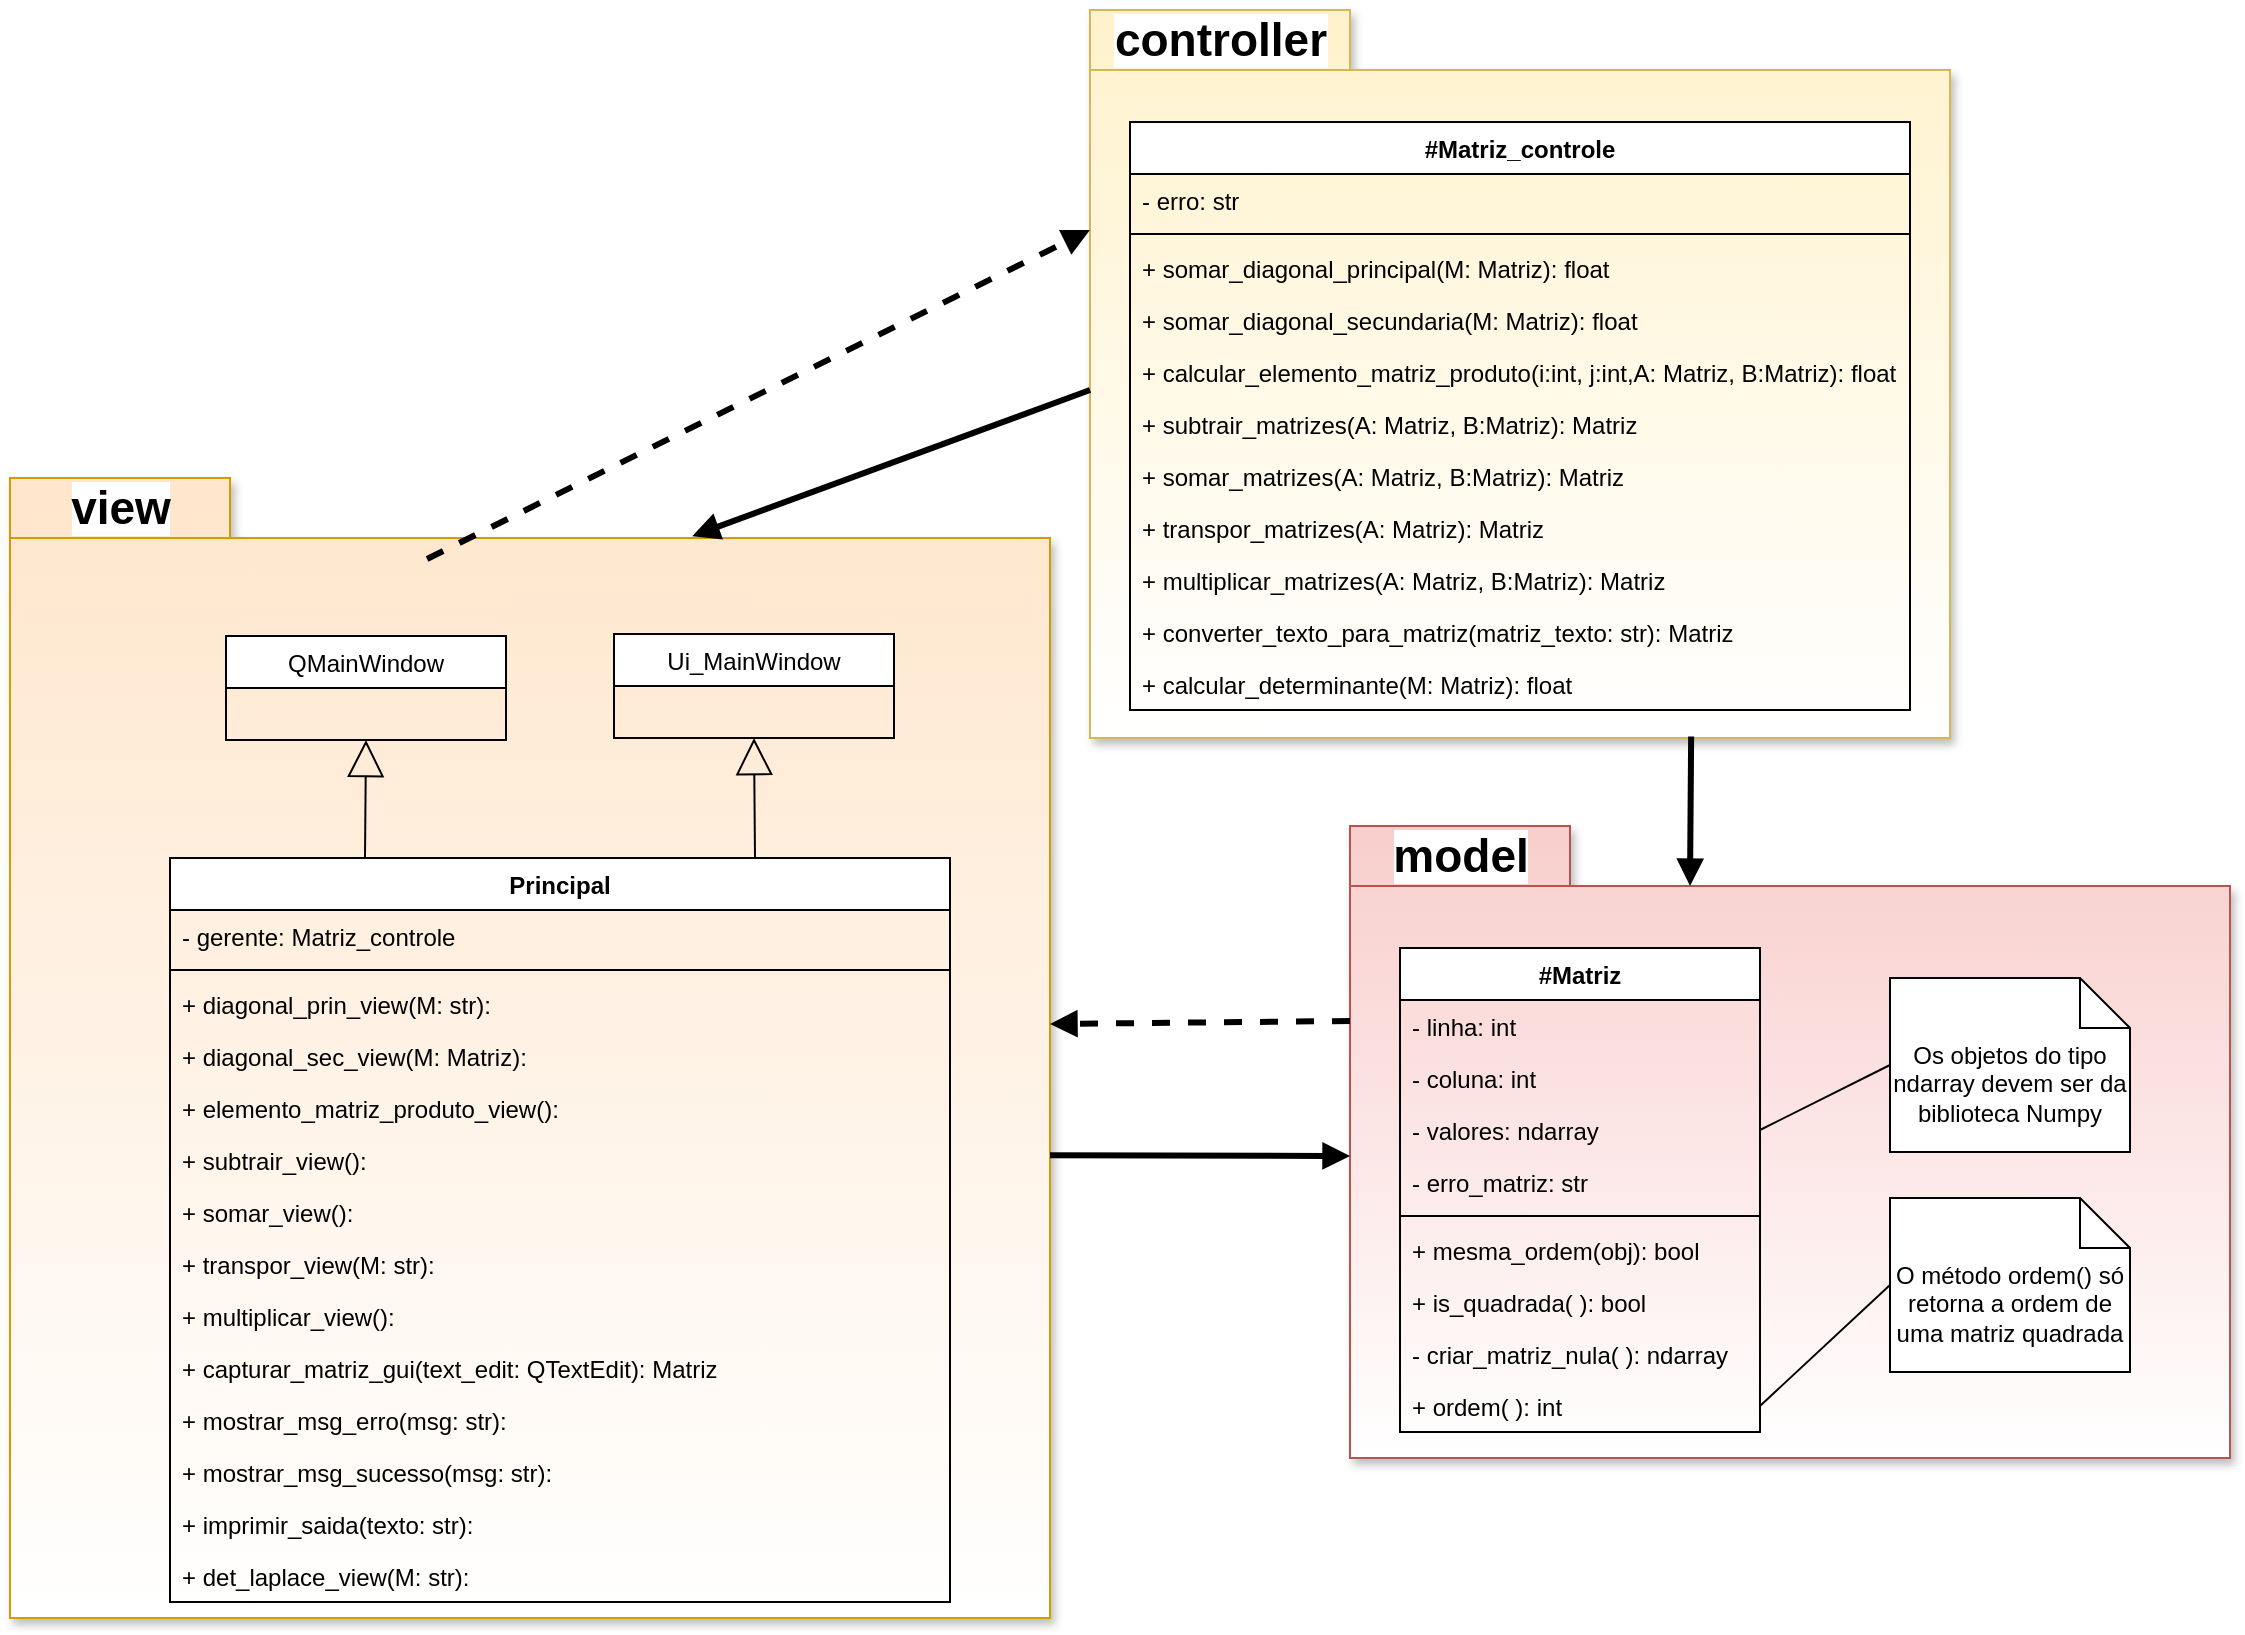 <mxfile>
    <diagram id="DjnRh_6N26p2DBxKlrE3" name="Página-1">
        <mxGraphModel dx="961" dy="481" grid="1" gridSize="10" guides="1" tooltips="1" connect="1" arrows="1" fold="1" page="1" pageScale="1" pageWidth="1169" pageHeight="827" math="0" shadow="0">
            <root>
                <mxCell id="0"/>
                <mxCell id="1" parent="0"/>
                <mxCell id="77" value="view" style="shape=folder;fontStyle=1;tabWidth=110;tabHeight=30;tabPosition=left;html=1;boundedLbl=1;labelInHeader=1;container=1;collapsible=0;recursiveResize=0;glass=0;labelBackgroundColor=default;labelBorderColor=none;comic=0;pointerEvents=0;fontSize=23;strokeColor=#d79b00;gradientDirection=south;fillColor=#ffe6cc;gradientColor=#ffffff;shadow=1;rounded=0;" parent="1" vertex="1">
                    <mxGeometry x="10" y="240" width="520" height="570" as="geometry"/>
                </mxCell>
                <object label="Principal" id="29">
                    <mxCell style="swimlane;fontStyle=1;align=center;verticalAlign=top;childLayout=stackLayout;horizontal=1;startSize=26;horizontalStack=0;resizeParent=1;resizeParentMax=0;resizeLast=0;collapsible=1;marginBottom=0;rounded=0;" parent="77" vertex="1">
                        <mxGeometry x="80" y="190" width="390" height="372" as="geometry"/>
                    </mxCell>
                </object>
                <mxCell id="30" value="- gerente: Matriz_controle" style="text;strokeColor=none;fillColor=none;align=left;verticalAlign=top;spacingLeft=4;spacingRight=4;overflow=hidden;rotatable=0;points=[[0,0.5],[1,0.5]];portConstraint=eastwest;rounded=0;" parent="29" vertex="1">
                    <mxGeometry y="26" width="390" height="26" as="geometry"/>
                </mxCell>
                <mxCell id="31" value="" style="line;strokeWidth=1;fillColor=none;align=left;verticalAlign=middle;spacingTop=-1;spacingLeft=3;spacingRight=3;rotatable=0;labelPosition=right;points=[];portConstraint=eastwest;rounded=0;" parent="29" vertex="1">
                    <mxGeometry y="52" width="390" height="8" as="geometry"/>
                </mxCell>
                <object label="+ diagonal_prin_view(M: str): " id="32">
                    <mxCell style="text;strokeColor=none;fillColor=none;align=left;verticalAlign=top;spacingLeft=4;spacingRight=4;overflow=hidden;rotatable=0;points=[[0,0.5],[1,0.5]];portConstraint=eastwest;rounded=0;" parent="29" vertex="1">
                        <mxGeometry y="60" width="390" height="26" as="geometry"/>
                    </mxCell>
                </object>
                <mxCell id="33" value="+ diagonal_sec_view(M: Matriz): " style="text;strokeColor=none;fillColor=none;align=left;verticalAlign=top;spacingLeft=4;spacingRight=4;overflow=hidden;rotatable=0;points=[[0,0.5],[1,0.5]];portConstraint=eastwest;rounded=0;" parent="29" vertex="1">
                    <mxGeometry y="86" width="390" height="26" as="geometry"/>
                </mxCell>
                <mxCell id="34" value="+ elemento_matriz_produto_view(): " style="text;strokeColor=none;fillColor=none;align=left;verticalAlign=top;spacingLeft=4;spacingRight=4;overflow=hidden;rotatable=0;points=[[0,0.5],[1,0.5]];portConstraint=eastwest;rounded=0;" parent="29" vertex="1">
                    <mxGeometry y="112" width="390" height="26" as="geometry"/>
                </mxCell>
                <mxCell id="35" value="+ subtrair_view():" style="text;strokeColor=none;fillColor=none;align=left;verticalAlign=top;spacingLeft=4;spacingRight=4;overflow=hidden;rotatable=0;points=[[0,0.5],[1,0.5]];portConstraint=eastwest;rounded=0;" parent="29" vertex="1">
                    <mxGeometry y="138" width="390" height="26" as="geometry"/>
                </mxCell>
                <mxCell id="36" value="+ somar_view(): " style="text;strokeColor=none;fillColor=none;align=left;verticalAlign=top;spacingLeft=4;spacingRight=4;overflow=hidden;rotatable=0;points=[[0,0.5],[1,0.5]];portConstraint=eastwest;rounded=0;" parent="29" vertex="1">
                    <mxGeometry y="164" width="390" height="26" as="geometry"/>
                </mxCell>
                <mxCell id="37" value="+ transpor_view(M: str): " style="text;strokeColor=none;fillColor=none;align=left;verticalAlign=top;spacingLeft=4;spacingRight=4;overflow=hidden;rotatable=0;points=[[0,0.5],[1,0.5]];portConstraint=eastwest;rounded=0;" parent="29" vertex="1">
                    <mxGeometry y="190" width="390" height="26" as="geometry"/>
                </mxCell>
                <mxCell id="38" value="+ multiplicar_view(): " style="text;strokeColor=none;fillColor=none;align=left;verticalAlign=top;spacingLeft=4;spacingRight=4;overflow=hidden;rotatable=0;points=[[0,0.5],[1,0.5]];portConstraint=eastwest;rounded=0;" parent="29" vertex="1">
                    <mxGeometry y="216" width="390" height="26" as="geometry"/>
                </mxCell>
                <mxCell id="39" value="+ capturar_matriz_gui(text_edit: QTextEdit): Matriz" style="text;strokeColor=none;fillColor=none;align=left;verticalAlign=top;spacingLeft=4;spacingRight=4;overflow=hidden;rotatable=0;points=[[0,0.5],[1,0.5]];portConstraint=eastwest;rounded=0;" parent="29" vertex="1">
                    <mxGeometry y="242" width="390" height="26" as="geometry"/>
                </mxCell>
                <mxCell id="92" value="+ mostrar_msg_erro(msg: str): " style="text;strokeColor=none;fillColor=none;align=left;verticalAlign=top;spacingLeft=4;spacingRight=4;overflow=hidden;rotatable=0;points=[[0,0.5],[1,0.5]];portConstraint=eastwest;rounded=0;" parent="29" vertex="1">
                    <mxGeometry y="268" width="390" height="26" as="geometry"/>
                </mxCell>
                <mxCell id="93" value="+ mostrar_msg_sucesso(msg: str): " style="text;strokeColor=none;fillColor=none;align=left;verticalAlign=top;spacingLeft=4;spacingRight=4;overflow=hidden;rotatable=0;points=[[0,0.5],[1,0.5]];portConstraint=eastwest;rounded=0;" parent="29" vertex="1">
                    <mxGeometry y="294" width="390" height="26" as="geometry"/>
                </mxCell>
                <mxCell id="94" value="+ imprimir_saida(texto: str): " style="text;strokeColor=none;fillColor=none;align=left;verticalAlign=top;spacingLeft=4;spacingRight=4;overflow=hidden;rotatable=0;points=[[0,0.5],[1,0.5]];portConstraint=eastwest;rounded=0;" parent="29" vertex="1">
                    <mxGeometry y="320" width="390" height="26" as="geometry"/>
                </mxCell>
                <mxCell id="99" value="+ det_laplace_view(M: str): " style="text;strokeColor=none;fillColor=none;align=left;verticalAlign=top;spacingLeft=4;spacingRight=4;overflow=hidden;rotatable=0;points=[[0,0.5],[1,0.5]];portConstraint=eastwest;rounded=0;fontStyle=0" vertex="1" parent="29">
                    <mxGeometry y="346" width="390" height="26" as="geometry"/>
                </mxCell>
                <mxCell id="69" value="QMainWindow" style="swimlane;fontStyle=0;childLayout=stackLayout;horizontal=1;startSize=26;horizontalStack=0;resizeParent=1;resizeParentMax=0;resizeLast=0;collapsible=1;marginBottom=0;glass=0;labelBackgroundColor=default;labelBorderColor=none;rounded=0;" parent="77" vertex="1">
                    <mxGeometry x="108" y="79" width="140" height="52" as="geometry"/>
                </mxCell>
                <mxCell id="63" value="Extends" style="endArrow=block;endSize=16;endFill=0;html=1;exitX=0.25;exitY=0;exitDx=0;exitDy=0;entryX=0.5;entryY=1;entryDx=0;entryDy=0;fontColor=none;noLabel=1;rounded=0;" parent="77" source="29" target="69" edge="1">
                    <mxGeometry x="0.071" y="15" width="160" relative="1" as="geometry">
                        <mxPoint x="562.5" y="-40" as="sourcePoint"/>
                        <mxPoint x="340" y="-130" as="targetPoint"/>
                        <mxPoint as="offset"/>
                    </mxGeometry>
                </mxCell>
                <mxCell id="65" value="Ui_MainWindow" style="swimlane;fontStyle=0;childLayout=stackLayout;horizontal=1;startSize=26;horizontalStack=0;resizeParent=1;resizeParentMax=0;resizeLast=0;collapsible=1;marginBottom=0;glass=0;labelBackgroundColor=default;labelBorderColor=none;rounded=0;" parent="77" vertex="1">
                    <mxGeometry x="302" y="78" width="140" height="52" as="geometry"/>
                </mxCell>
                <mxCell id="62" value="Extends" style="endArrow=block;endSize=16;endFill=0;html=1;exitX=0.75;exitY=0;exitDx=0;exitDy=0;entryX=0.5;entryY=1;entryDx=0;entryDy=0;fontColor=none;noLabel=1;rounded=0;" parent="77" source="29" target="65" edge="1">
                    <mxGeometry width="160" relative="1" as="geometry">
                        <mxPoint x="320" y="-140" as="sourcePoint"/>
                        <mxPoint x="530" y="-120" as="targetPoint"/>
                    </mxGeometry>
                </mxCell>
                <mxCell id="79" value="controller" style="shape=folder;fontStyle=1;tabWidth=130;tabHeight=30;tabPosition=left;html=1;boundedLbl=1;labelInHeader=1;container=1;collapsible=0;recursiveResize=0;glass=0;labelBackgroundColor=default;labelBorderColor=none;comic=0;pointerEvents=0;fontSize=23;strokeColor=#d6b656;gradientDirection=south;fillColor=#fff2cc;gradientColor=#ffffff;shadow=1;rounded=0;" parent="1" vertex="1">
                    <mxGeometry x="550" y="6" width="430" height="364" as="geometry"/>
                </mxCell>
                <object label="#Matriz_controle" id="11">
                    <mxCell style="swimlane;fontStyle=1;align=center;verticalAlign=top;childLayout=stackLayout;horizontal=1;startSize=26;horizontalStack=0;resizeParent=1;resizeParentMax=0;resizeLast=0;collapsible=1;marginBottom=0;rounded=0;" parent="79" vertex="1">
                        <mxGeometry x="20" y="56" width="390" height="294" as="geometry"/>
                    </mxCell>
                </object>
                <mxCell id="12" value="- erro: str" style="text;strokeColor=none;fillColor=none;align=left;verticalAlign=top;spacingLeft=4;spacingRight=4;overflow=hidden;rotatable=0;points=[[0,0.5],[1,0.5]];portConstraint=eastwest;rounded=0;" parent="11" vertex="1">
                    <mxGeometry y="26" width="390" height="26" as="geometry"/>
                </mxCell>
                <mxCell id="16" value="" style="line;strokeWidth=1;fillColor=none;align=left;verticalAlign=middle;spacingTop=-1;spacingLeft=3;spacingRight=3;rotatable=0;labelPosition=right;points=[];portConstraint=eastwest;rounded=0;" parent="11" vertex="1">
                    <mxGeometry y="52" width="390" height="8" as="geometry"/>
                </mxCell>
                <object label="+ somar_diagonal_principal(M: Matriz): float" id="17">
                    <mxCell style="text;strokeColor=none;fillColor=none;align=left;verticalAlign=top;spacingLeft=4;spacingRight=4;overflow=hidden;rotatable=0;points=[[0,0.5],[1,0.5]];portConstraint=eastwest;rounded=0;" parent="11" vertex="1">
                        <mxGeometry y="60" width="390" height="26" as="geometry"/>
                    </mxCell>
                </object>
                <mxCell id="18" value="+ somar_diagonal_secundaria(M: Matriz): float" style="text;strokeColor=none;fillColor=none;align=left;verticalAlign=top;spacingLeft=4;spacingRight=4;overflow=hidden;rotatable=0;points=[[0,0.5],[1,0.5]];portConstraint=eastwest;rounded=0;" parent="11" vertex="1">
                    <mxGeometry y="86" width="390" height="26" as="geometry"/>
                </mxCell>
                <mxCell id="23" value="+ calcular_elemento_matriz_produto(i:int, j:int,A: Matriz, B:Matriz): float" style="text;strokeColor=none;fillColor=none;align=left;verticalAlign=top;spacingLeft=4;spacingRight=4;overflow=hidden;rotatable=0;points=[[0,0.5],[1,0.5]];portConstraint=eastwest;rounded=0;" parent="11" vertex="1">
                    <mxGeometry y="112" width="390" height="26" as="geometry"/>
                </mxCell>
                <mxCell id="24" value="+ subtrair_matrizes(A: Matriz, B:Matriz): Matriz" style="text;strokeColor=none;fillColor=none;align=left;verticalAlign=top;spacingLeft=4;spacingRight=4;overflow=hidden;rotatable=0;points=[[0,0.5],[1,0.5]];portConstraint=eastwest;rounded=0;" parent="11" vertex="1">
                    <mxGeometry y="138" width="390" height="26" as="geometry"/>
                </mxCell>
                <mxCell id="25" value="+ somar_matrizes(A: Matriz, B:Matriz): Matriz" style="text;strokeColor=none;fillColor=none;align=left;verticalAlign=top;spacingLeft=4;spacingRight=4;overflow=hidden;rotatable=0;points=[[0,0.5],[1,0.5]];portConstraint=eastwest;rounded=0;" parent="11" vertex="1">
                    <mxGeometry y="164" width="390" height="26" as="geometry"/>
                </mxCell>
                <mxCell id="26" value="+ transpor_matrizes(A: Matriz): Matriz" style="text;strokeColor=none;fillColor=none;align=left;verticalAlign=top;spacingLeft=4;spacingRight=4;overflow=hidden;rotatable=0;points=[[0,0.5],[1,0.5]];portConstraint=eastwest;rounded=0;" parent="11" vertex="1">
                    <mxGeometry y="190" width="390" height="26" as="geometry"/>
                </mxCell>
                <mxCell id="27" value="+ multiplicar_matrizes(A: Matriz, B:Matriz): Matriz" style="text;strokeColor=none;fillColor=none;align=left;verticalAlign=top;spacingLeft=4;spacingRight=4;overflow=hidden;rotatable=0;points=[[0,0.5],[1,0.5]];portConstraint=eastwest;rounded=0;" parent="11" vertex="1">
                    <mxGeometry y="216" width="390" height="26" as="geometry"/>
                </mxCell>
                <mxCell id="28" value="+ converter_texto_para_matriz(matriz_texto: str): Matriz" style="text;strokeColor=none;fillColor=none;align=left;verticalAlign=top;spacingLeft=4;spacingRight=4;overflow=hidden;rotatable=0;points=[[0,0.5],[1,0.5]];portConstraint=eastwest;rounded=0;" parent="11" vertex="1">
                    <mxGeometry y="242" width="390" height="26" as="geometry"/>
                </mxCell>
                <mxCell id="96" value="+ calcular_determinante(M: Matriz): float" style="text;strokeColor=none;fillColor=none;align=left;verticalAlign=top;spacingLeft=4;spacingRight=4;overflow=hidden;rotatable=0;points=[[0,0.5],[1,0.5]];portConstraint=eastwest;rounded=0;fontStyle=0" vertex="1" parent="11">
                    <mxGeometry y="268" width="390" height="26" as="geometry"/>
                </mxCell>
                <mxCell id="82" value="model" style="shape=folder;fontStyle=1;tabWidth=110;tabHeight=30;tabPosition=left;html=1;boundedLbl=1;labelInHeader=1;container=1;collapsible=0;recursiveResize=0;glass=0;labelBackgroundColor=default;labelBorderColor=none;comic=0;pointerEvents=0;fontSize=23;strokeColor=#b85450;gradientDirection=south;fillColor=#f8cecc;gradientColor=#ffffff;shadow=1;rounded=0;" parent="1" vertex="1">
                    <mxGeometry x="680" y="414" width="440" height="316" as="geometry"/>
                </mxCell>
                <mxCell id="2" value="#Matriz" style="swimlane;fontStyle=1;align=center;verticalAlign=top;childLayout=stackLayout;horizontal=1;startSize=26;horizontalStack=0;resizeParent=1;resizeParentMax=0;resizeLast=0;collapsible=1;marginBottom=0;rounded=0;" parent="82" vertex="1">
                    <mxGeometry x="25" y="61" width="180" height="242" as="geometry"/>
                </mxCell>
                <mxCell id="3" value="- linha: int" style="text;strokeColor=none;fillColor=none;align=left;verticalAlign=top;spacingLeft=4;spacingRight=4;overflow=hidden;rotatable=0;points=[[0,0.5],[1,0.5]];portConstraint=eastwest;rounded=0;" parent="2" vertex="1">
                    <mxGeometry y="26" width="180" height="26" as="geometry"/>
                </mxCell>
                <mxCell id="6" value="- coluna: int" style="text;strokeColor=none;fillColor=none;align=left;verticalAlign=top;spacingLeft=4;spacingRight=4;overflow=hidden;rotatable=0;points=[[0,0.5],[1,0.5]];portConstraint=eastwest;rounded=0;" parent="2" vertex="1">
                    <mxGeometry y="52" width="180" height="26" as="geometry"/>
                </mxCell>
                <mxCell id="7" value="- valores: ndarray" style="text;strokeColor=none;fillColor=none;align=left;verticalAlign=top;spacingLeft=4;spacingRight=4;overflow=hidden;rotatable=0;points=[[0,0.5],[1,0.5]];portConstraint=eastwest;rounded=0;" parent="2" vertex="1">
                    <mxGeometry y="78" width="180" height="26" as="geometry"/>
                </mxCell>
                <mxCell id="8" value="- erro_matriz: str" style="text;strokeColor=none;fillColor=none;align=left;verticalAlign=top;spacingLeft=4;spacingRight=4;overflow=hidden;rotatable=0;points=[[0,0.5],[1,0.5]];portConstraint=eastwest;rounded=0;" parent="2" vertex="1">
                    <mxGeometry y="104" width="180" height="26" as="geometry"/>
                </mxCell>
                <mxCell id="4" value="" style="line;strokeWidth=1;fillColor=none;align=left;verticalAlign=middle;spacingTop=-1;spacingLeft=3;spacingRight=3;rotatable=0;labelPosition=right;points=[];portConstraint=eastwest;rounded=0;" parent="2" vertex="1">
                    <mxGeometry y="130" width="180" height="8" as="geometry"/>
                </mxCell>
                <mxCell id="5" value="+ mesma_ordem(obj): bool" style="text;strokeColor=none;fillColor=none;align=left;verticalAlign=top;spacingLeft=4;spacingRight=4;overflow=hidden;rotatable=0;points=[[0,0.5],[1,0.5]];portConstraint=eastwest;rounded=0;" parent="2" vertex="1">
                    <mxGeometry y="138" width="180" height="26" as="geometry"/>
                </mxCell>
                <mxCell id="9" value="+ is_quadrada( ): bool" style="text;strokeColor=none;fillColor=none;align=left;verticalAlign=top;spacingLeft=4;spacingRight=4;overflow=hidden;rotatable=0;points=[[0,0.5],[1,0.5]];portConstraint=eastwest;rounded=0;" parent="2" vertex="1">
                    <mxGeometry y="164" width="180" height="26" as="geometry"/>
                </mxCell>
                <mxCell id="10" value="- criar_matriz_nula( ): ndarray" style="text;strokeColor=none;fillColor=none;align=left;verticalAlign=top;spacingLeft=4;spacingRight=4;overflow=hidden;rotatable=0;points=[[0,0.5],[1,0.5]];portConstraint=eastwest;rounded=0;" parent="2" vertex="1">
                    <mxGeometry y="190" width="180" height="26" as="geometry"/>
                </mxCell>
                <mxCell id="95" value="+ ordem( ): int" style="text;strokeColor=none;fillColor=none;align=left;verticalAlign=top;spacingLeft=4;spacingRight=4;overflow=hidden;rotatable=0;points=[[0,0.5],[1,0.5]];portConstraint=eastwest;rounded=0;" vertex="1" parent="2">
                    <mxGeometry y="216" width="180" height="26" as="geometry"/>
                </mxCell>
                <mxCell id="89" value="Os objetos do tipo ndarray devem ser da biblioteca Numpy" style="shape=note2;boundedLbl=1;whiteSpace=wrap;html=1;size=25;verticalAlign=top;align=center;" parent="82" vertex="1">
                    <mxGeometry x="270" y="76" width="120" height="87" as="geometry"/>
                </mxCell>
                <mxCell id="91" value="feature1" style="html=1;verticalAlign=bottom;labelBackgroundColor=none;endArrow=none;endFill=0;endSize=6;align=left;strokeColor=default;entryX=0;entryY=0.5;entryDx=0;entryDy=0;entryPerimeter=0;exitX=1;exitY=0.5;exitDx=0;exitDy=0;fontColor=none;noLabel=1;" parent="82" source="7" target="89" edge="1">
                    <mxGeometry x="-1" relative="1" as="geometry">
                        <mxPoint x="110" y="176" as="sourcePoint"/>
                        <mxPoint x="270" y="176" as="targetPoint"/>
                    </mxGeometry>
                </mxCell>
                <mxCell id="97" value="O método ordem() só retorna a ordem de uma matriz quadrada" style="shape=note2;boundedLbl=1;whiteSpace=wrap;html=1;size=25;verticalAlign=top;align=center;" vertex="1" parent="82">
                    <mxGeometry x="270" y="186" width="120" height="87" as="geometry"/>
                </mxCell>
                <mxCell id="98" value="feature1" style="html=1;verticalAlign=bottom;labelBackgroundColor=none;endArrow=none;endFill=0;endSize=6;align=left;strokeColor=default;entryX=0;entryY=0.5;entryDx=0;entryDy=0;entryPerimeter=0;exitX=1;exitY=0.5;exitDx=0;exitDy=0;fontColor=none;noLabel=1;" edge="1" parent="82" source="95" target="97">
                    <mxGeometry x="-1" relative="1" as="geometry">
                        <mxPoint x="215" y="162" as="sourcePoint"/>
                        <mxPoint x="280" y="129.5" as="targetPoint"/>
                    </mxGeometry>
                </mxCell>
                <mxCell id="84" value="" style="html=1;verticalAlign=bottom;labelBackgroundColor=none;endArrow=block;endFill=1;fontSize=23;fontColor=none;entryX=0.656;entryY=0.051;entryDx=0;entryDy=0;entryPerimeter=0;strokeWidth=3;exitX=0;exitY=0;exitDx=0;exitDy=190;exitPerimeter=0;" parent="1" source="79" target="77" edge="1">
                    <mxGeometry width="160" relative="1" as="geometry">
                        <mxPoint x="350" y="170" as="sourcePoint"/>
                        <mxPoint x="450" y="460" as="targetPoint"/>
                    </mxGeometry>
                </mxCell>
                <mxCell id="85" value="" style="html=1;verticalAlign=bottom;labelBackgroundColor=none;endArrow=block;endFill=1;fontSize=23;fontColor=none;entryX=0;entryY=0;entryDx=170;entryDy=30;entryPerimeter=0;exitX=0.699;exitY=0.998;exitDx=0;exitDy=0;exitPerimeter=0;strokeWidth=3;" parent="1" source="79" target="82" edge="1">
                    <mxGeometry width="160" relative="1" as="geometry">
                        <mxPoint x="425" y="390" as="sourcePoint"/>
                        <mxPoint x="345" y="550" as="targetPoint"/>
                    </mxGeometry>
                </mxCell>
                <mxCell id="86" value="" style="html=1;verticalAlign=bottom;labelBackgroundColor=none;endArrow=block;endFill=1;fontSize=23;fontColor=none;strokeWidth=3;exitX=1;exitY=0.594;exitDx=0;exitDy=0;exitPerimeter=0;entryX=0;entryY=0;entryDx=0;entryDy=165;entryPerimeter=0;" parent="1" source="77" target="82" edge="1">
                    <mxGeometry width="160" relative="1" as="geometry">
                        <mxPoint x="785" y="540" as="sourcePoint"/>
                        <mxPoint x="860" y="570" as="targetPoint"/>
                    </mxGeometry>
                </mxCell>
                <mxCell id="87" value="" style="html=1;verticalAlign=bottom;labelBackgroundColor=none;endArrow=block;endFill=1;dashed=1;fontSize=23;fontColor=none;strokeWidth=3;exitX=0.401;exitY=0.071;exitDx=0;exitDy=0;exitPerimeter=0;entryX=0;entryY=0;entryDx=0;entryDy=110;entryPerimeter=0;" parent="1" source="77" target="79" edge="1">
                    <mxGeometry width="160" relative="1" as="geometry">
                        <mxPoint x="150" y="280" as="sourcePoint"/>
                        <mxPoint x="310" y="280" as="targetPoint"/>
                    </mxGeometry>
                </mxCell>
                <mxCell id="88" value="" style="html=1;verticalAlign=bottom;labelBackgroundColor=none;endArrow=block;endFill=1;dashed=1;fontSize=23;fontColor=none;strokeWidth=3;exitX=0;exitY=0;exitDx=0;exitDy=97.5;exitPerimeter=0;" parent="1" source="82" edge="1">
                    <mxGeometry width="160" relative="1" as="geometry">
                        <mxPoint x="228.52" y="364.79" as="sourcePoint"/>
                        <mxPoint x="530" y="513" as="targetPoint"/>
                    </mxGeometry>
                </mxCell>
            </root>
        </mxGraphModel>
    </diagram>
</mxfile>